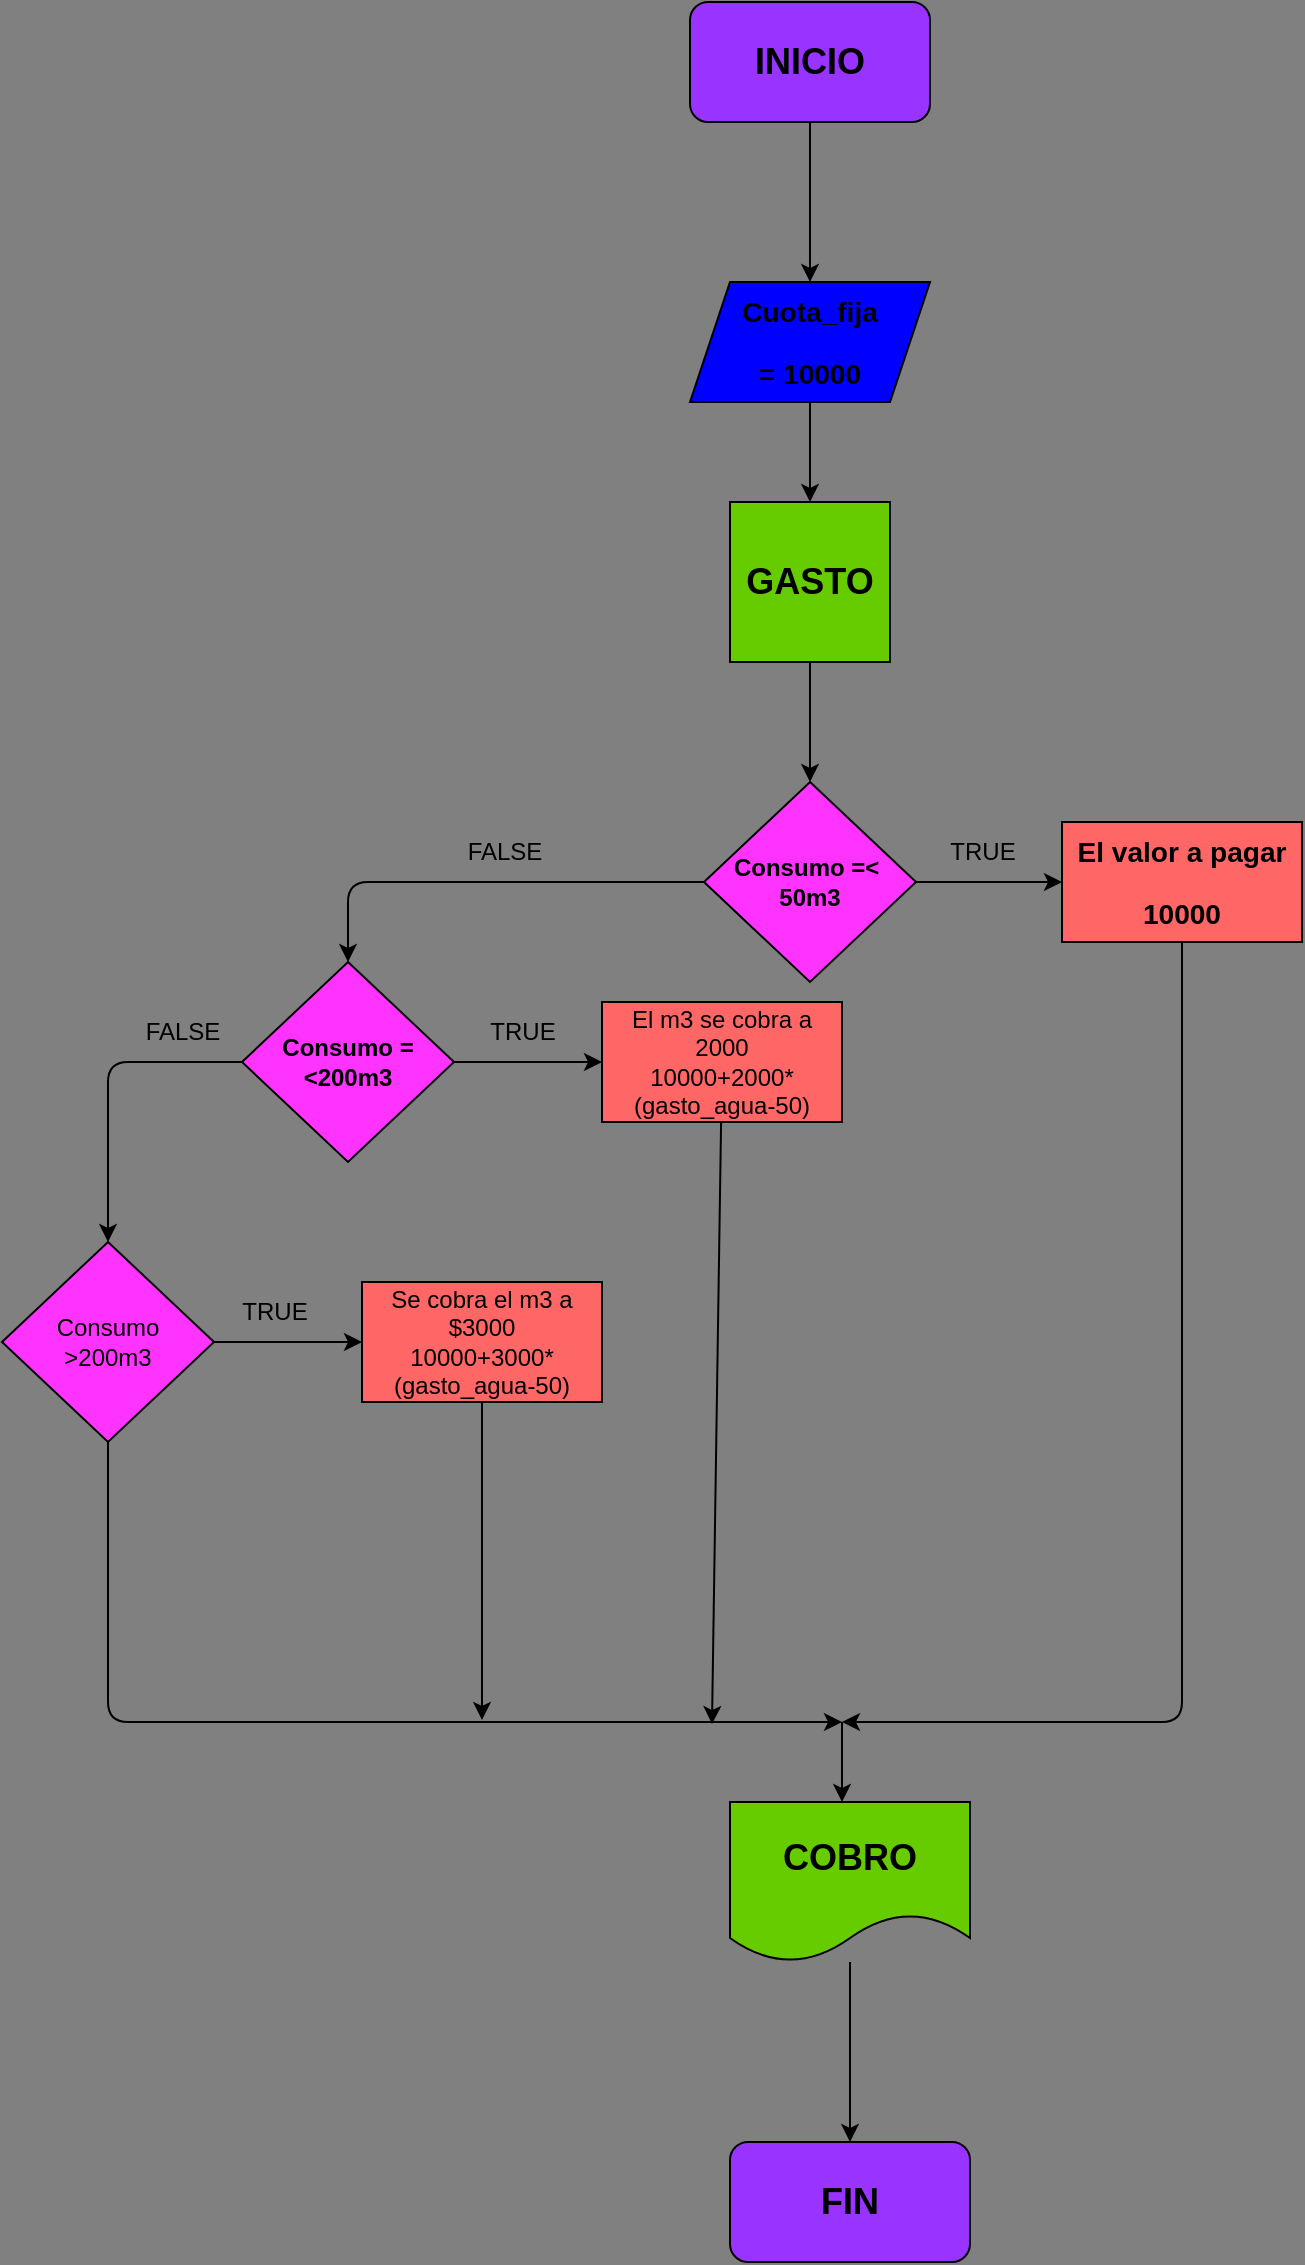 <mxfile>
    <diagram id="_zhM-YMbcv69A63_4O-v" name="Página-1">
        <mxGraphModel dx="1806" dy="961" grid="0" gridSize="10" guides="1" tooltips="1" connect="1" arrows="1" fold="1" page="1" pageScale="1" pageWidth="827" pageHeight="1169" background="#808080" math="0" shadow="0">
            <root>
                <mxCell id="0"/>
                <mxCell id="1" parent="0"/>
                <mxCell id="4" value="" style="edgeStyle=none;html=1;" edge="1" parent="1" source="2">
                    <mxGeometry relative="1" as="geometry">
                        <mxPoint x="414" y="160" as="targetPoint"/>
                    </mxGeometry>
                </mxCell>
                <mxCell id="2" value="&lt;h2&gt;INICIO&lt;/h2&gt;" style="rounded=1;whiteSpace=wrap;html=1;fillColor=#9933FF;" vertex="1" parent="1">
                    <mxGeometry x="354" y="20" width="120" height="60" as="geometry"/>
                </mxCell>
                <mxCell id="7" value="" style="edgeStyle=none;html=1;" edge="1" parent="1" source="5" target="6">
                    <mxGeometry relative="1" as="geometry"/>
                </mxCell>
                <mxCell id="5" value="&lt;h3&gt;Cuota_fija&lt;/h3&gt;&lt;h3&gt;= 10000&lt;/h3&gt;" style="shape=parallelogram;perimeter=parallelogramPerimeter;whiteSpace=wrap;html=1;fixedSize=1;fillColor=#0000FF;" vertex="1" parent="1">
                    <mxGeometry x="354" y="160" width="120" height="60" as="geometry"/>
                </mxCell>
                <mxCell id="9" value="" style="edgeStyle=none;html=1;" edge="1" parent="1" source="6" target="8">
                    <mxGeometry relative="1" as="geometry"/>
                </mxCell>
                <mxCell id="6" value="&lt;h2&gt;GASTO&lt;/h2&gt;" style="whiteSpace=wrap;html=1;aspect=fixed;fillColor=#66CC00;" vertex="1" parent="1">
                    <mxGeometry x="374" y="270" width="80" height="80" as="geometry"/>
                </mxCell>
                <mxCell id="11" value="" style="edgeStyle=none;html=1;" edge="1" parent="1" source="8" target="10">
                    <mxGeometry relative="1" as="geometry"/>
                </mxCell>
                <mxCell id="13" value="" style="edgeStyle=none;html=1;" edge="1" parent="1" source="8" target="12">
                    <mxGeometry relative="1" as="geometry">
                        <Array as="points">
                            <mxPoint x="183" y="460"/>
                        </Array>
                    </mxGeometry>
                </mxCell>
                <mxCell id="8" value="&lt;h4&gt;Consumo =&amp;lt;&amp;nbsp;&lt;br&gt;50m3&lt;/h4&gt;" style="rhombus;whiteSpace=wrap;html=1;fillColor=#FF33FF;" vertex="1" parent="1">
                    <mxGeometry x="361" y="410" width="106" height="100" as="geometry"/>
                </mxCell>
                <mxCell id="29" value="" style="edgeStyle=none;html=1;" edge="1" parent="1" source="10">
                    <mxGeometry relative="1" as="geometry">
                        <mxPoint x="430" y="880" as="targetPoint"/>
                        <Array as="points">
                            <mxPoint x="600" y="880"/>
                        </Array>
                    </mxGeometry>
                </mxCell>
                <mxCell id="10" value="&lt;h3&gt;El valor a pagar&lt;/h3&gt;&lt;h3&gt;10000&lt;/h3&gt;" style="whiteSpace=wrap;html=1;fillColor=#FF6666;" vertex="1" parent="1">
                    <mxGeometry x="540" y="430" width="120" height="60" as="geometry"/>
                </mxCell>
                <mxCell id="15" value="" style="edgeStyle=none;html=1;" edge="1" parent="1" source="12" target="14">
                    <mxGeometry relative="1" as="geometry"/>
                </mxCell>
                <mxCell id="18" value="" style="edgeStyle=none;html=1;" edge="1" parent="1" source="12" target="17">
                    <mxGeometry relative="1" as="geometry">
                        <Array as="points">
                            <mxPoint x="63" y="550"/>
                        </Array>
                    </mxGeometry>
                </mxCell>
                <mxCell id="12" value="&lt;h4&gt;Consumo =&amp;lt;200m3&lt;/h4&gt;" style="rhombus;whiteSpace=wrap;html=1;fillColor=#FF33FF;" vertex="1" parent="1">
                    <mxGeometry x="130" y="500" width="106" height="100" as="geometry"/>
                </mxCell>
                <mxCell id="35" value="" style="edgeStyle=none;html=1;fontColor=none;" edge="1" parent="1" source="14">
                    <mxGeometry relative="1" as="geometry">
                        <mxPoint x="365" y="881" as="targetPoint"/>
                    </mxGeometry>
                </mxCell>
                <mxCell id="14" value="El m3 se cobra a 2000&lt;br&gt;10000+2000*(gasto_agua-50)" style="whiteSpace=wrap;html=1;fillColor=#FF6666;" vertex="1" parent="1">
                    <mxGeometry x="310" y="520" width="120" height="60" as="geometry"/>
                </mxCell>
                <mxCell id="20" value="" style="edgeStyle=none;html=1;" edge="1" parent="1" source="17" target="19">
                    <mxGeometry relative="1" as="geometry"/>
                </mxCell>
                <mxCell id="27" value="" style="edgeStyle=none;html=1;" edge="1" parent="1" source="17">
                    <mxGeometry relative="1" as="geometry">
                        <mxPoint x="430" y="880" as="targetPoint"/>
                        <Array as="points">
                            <mxPoint x="63" y="880"/>
                        </Array>
                    </mxGeometry>
                </mxCell>
                <mxCell id="17" value="Consumo &lt;br&gt;&amp;gt;200m3" style="rhombus;whiteSpace=wrap;html=1;fillColor=#FF33FF;" vertex="1" parent="1">
                    <mxGeometry x="10" y="640" width="106" height="100" as="geometry"/>
                </mxCell>
                <mxCell id="37" value="" style="edgeStyle=none;html=1;fontColor=none;" edge="1" parent="1" source="19">
                    <mxGeometry relative="1" as="geometry">
                        <mxPoint x="250" y="879" as="targetPoint"/>
                    </mxGeometry>
                </mxCell>
                <mxCell id="19" value="Se cobra el m3 a $3000&lt;br&gt;10000+3000*(gasto_agua-50)" style="whiteSpace=wrap;html=1;fillColor=#FF6666;" vertex="1" parent="1">
                    <mxGeometry x="190" y="660" width="120" height="60" as="geometry"/>
                </mxCell>
                <mxCell id="21" value="FALSE" style="text;html=1;align=center;verticalAlign=middle;resizable=0;points=[];autosize=1;strokeColor=none;fillColor=none;" vertex="1" parent="1">
                    <mxGeometry x="231" y="430" width="60" height="30" as="geometry"/>
                </mxCell>
                <mxCell id="22" value="FALSE" style="text;html=1;align=center;verticalAlign=middle;resizable=0;points=[];autosize=1;strokeColor=none;fillColor=none;" vertex="1" parent="1">
                    <mxGeometry x="70" y="520" width="60" height="30" as="geometry"/>
                </mxCell>
                <mxCell id="23" value="TRUE" style="text;html=1;align=center;verticalAlign=middle;resizable=0;points=[];autosize=1;strokeColor=none;fillColor=none;" vertex="1" parent="1">
                    <mxGeometry x="470" y="430" width="60" height="30" as="geometry"/>
                </mxCell>
                <mxCell id="24" value="TRUE" style="text;html=1;align=center;verticalAlign=middle;resizable=0;points=[];autosize=1;strokeColor=none;fillColor=none;" vertex="1" parent="1">
                    <mxGeometry x="240" y="520" width="60" height="30" as="geometry"/>
                </mxCell>
                <mxCell id="25" value="TRUE" style="text;html=1;align=center;verticalAlign=middle;resizable=0;points=[];autosize=1;strokeColor=none;fillColor=none;" vertex="1" parent="1">
                    <mxGeometry x="116" y="660" width="60" height="30" as="geometry"/>
                </mxCell>
                <mxCell id="30" value="" style="endArrow=classic;html=1;" edge="1" parent="1">
                    <mxGeometry width="50" height="50" relative="1" as="geometry">
                        <mxPoint x="430" y="880" as="sourcePoint"/>
                        <mxPoint x="430" y="920" as="targetPoint"/>
                    </mxGeometry>
                </mxCell>
                <mxCell id="33" value="" style="edgeStyle=none;html=1;" edge="1" parent="1" source="31" target="32">
                    <mxGeometry relative="1" as="geometry"/>
                </mxCell>
                <mxCell id="31" value="&lt;h2&gt;COBRO&lt;/h2&gt;" style="shape=document;whiteSpace=wrap;html=1;boundedLbl=1;fillColor=#66CC00;" vertex="1" parent="1">
                    <mxGeometry x="374" y="920" width="120" height="80" as="geometry"/>
                </mxCell>
                <mxCell id="32" value="&lt;h2&gt;FIN&lt;/h2&gt;" style="rounded=1;whiteSpace=wrap;html=1;fillColor=#9933FF;" vertex="1" parent="1">
                    <mxGeometry x="374" y="1090" width="120" height="60" as="geometry"/>
                </mxCell>
            </root>
        </mxGraphModel>
    </diagram>
</mxfile>